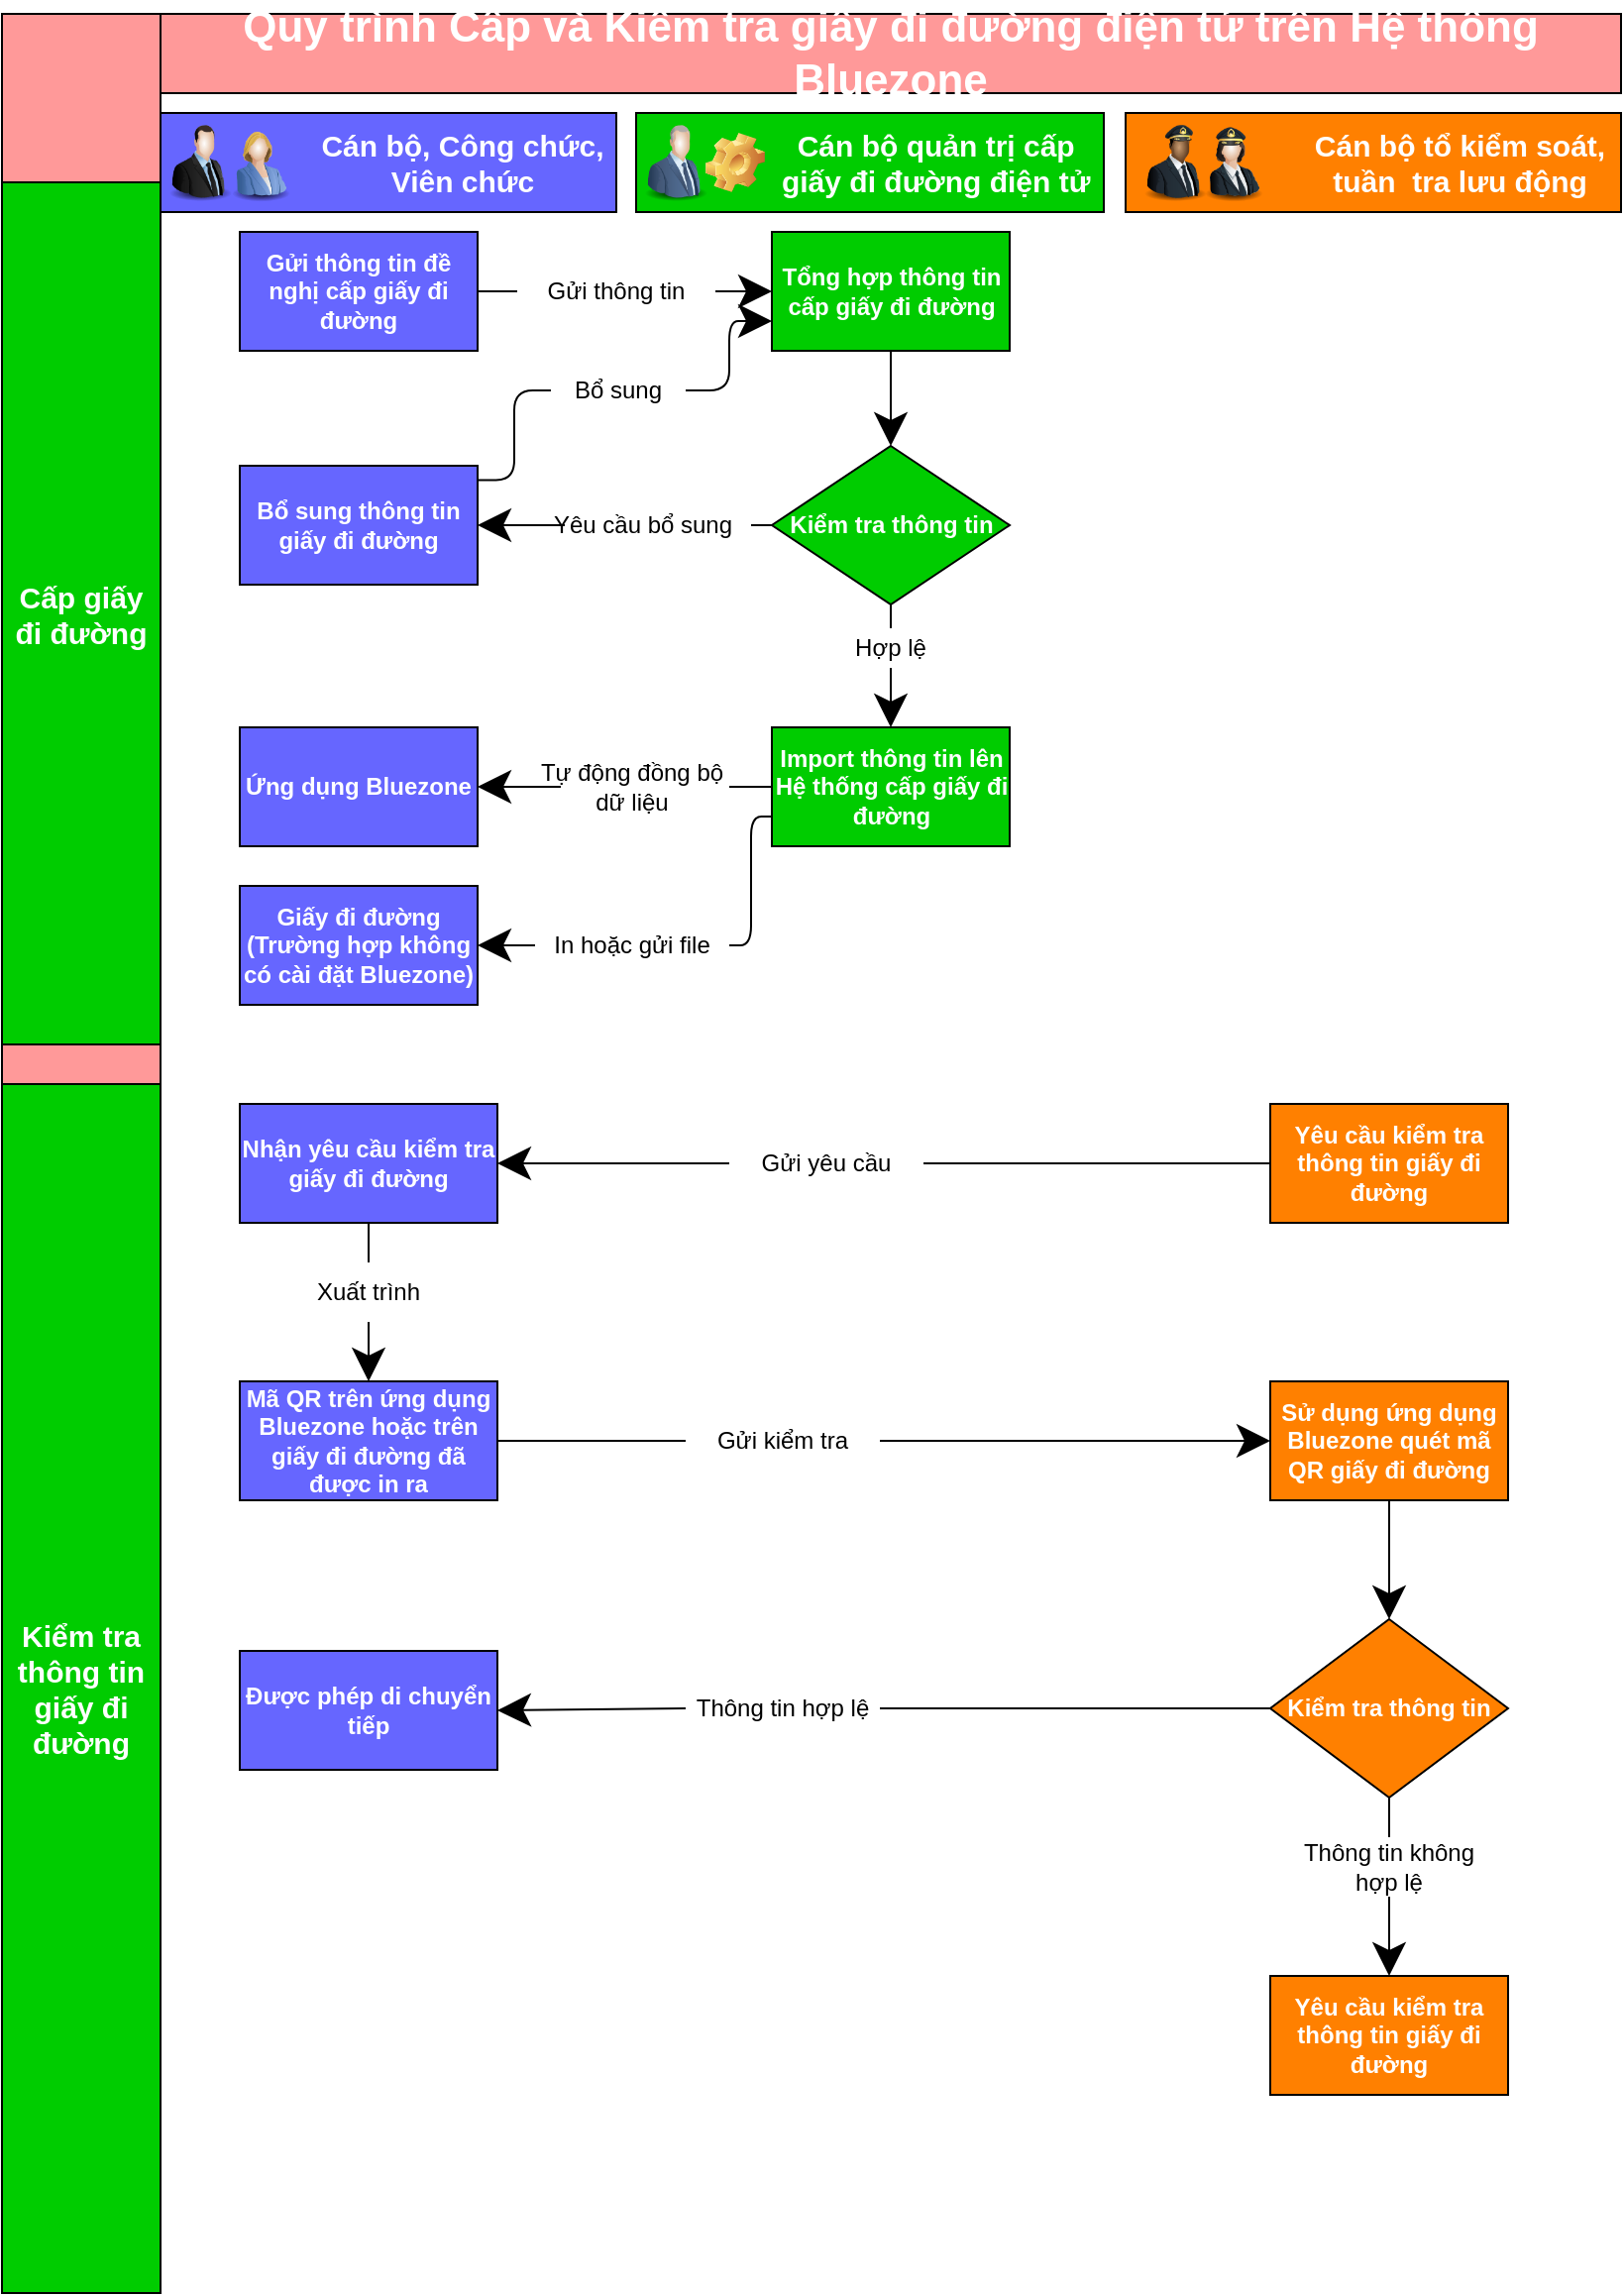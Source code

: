 <mxfile version="15.3.5" type="github">
  <diagram id="aXsHD7Z4nfJTBLjKKZMQ" name="Page-1">
    <mxGraphModel dx="494" dy="276" grid="1" gridSize="10" guides="1" tooltips="1" connect="1" arrows="1" fold="1" page="1" pageScale="1" pageWidth="827" pageHeight="1169" math="0" shadow="0">
      <root>
        <mxCell id="0" />
        <mxCell id="1" parent="0" />
        <mxCell id="8f64qvsZTYQRd2PqQDZX-1" value="&lt;b&gt;&lt;font style=&quot;font-size: 22px&quot; color=&quot;#ffffff&quot;&gt;Quy trình Cấp và Kiểm tra giấy đi đường điện tử trên Hệ thống Bluezone&lt;/font&gt;&lt;/b&gt;" style="rounded=0;whiteSpace=wrap;html=1;hachureGap=4;pointerEvents=0;fillColor=#FF9999;" parent="1" vertex="1">
          <mxGeometry x="90" y="10" width="737" height="40" as="geometry" />
        </mxCell>
        <mxCell id="8f64qvsZTYQRd2PqQDZX-15" value="&lt;font color=&quot;#ffffff&quot; size=&quot;1&quot;&gt;&lt;b style=&quot;font-size: 15px&quot;&gt;&amp;nbsp; &amp;nbsp; &amp;nbsp; &amp;nbsp; &amp;nbsp; &amp;nbsp; &amp;nbsp; &amp;nbsp; &amp;nbsp; &amp;nbsp;Cán bộ, Công chức,&amp;nbsp; &amp;nbsp; &amp;nbsp; &amp;nbsp; &amp;nbsp; &amp;nbsp; &amp;nbsp; &amp;nbsp; &amp;nbsp; &amp;nbsp; Viên chức&lt;/b&gt;&lt;/font&gt;" style="rounded=0;whiteSpace=wrap;html=1;hachureGap=4;pointerEvents=0;fillColor=#6666FF;" parent="1" vertex="1">
          <mxGeometry x="90" y="60" width="230" height="50" as="geometry" />
        </mxCell>
        <mxCell id="8f64qvsZTYQRd2PqQDZX-16" value="&lt;font color=&quot;#ffffff&quot; size=&quot;1&quot;&gt;&lt;b style=&quot;font-size: 15px&quot;&gt;&amp;nbsp; &amp;nbsp; &amp;nbsp; &amp;nbsp; &amp;nbsp; &amp;nbsp; &amp;nbsp; &amp;nbsp; &amp;nbsp; &amp;nbsp;Cán bộ quản trị cấp&amp;nbsp; &amp;nbsp; &amp;nbsp; &amp;nbsp; &amp;nbsp; &amp;nbsp; &amp;nbsp; &amp;nbsp; &amp;nbsp; &amp;nbsp; giấy đi đường điện tử&lt;/b&gt;&lt;/font&gt;" style="rounded=0;whiteSpace=wrap;html=1;hachureGap=4;pointerEvents=0;fillColor=#00CC00;" parent="1" vertex="1">
          <mxGeometry x="330" y="60" width="236" height="50" as="geometry" />
        </mxCell>
        <mxCell id="8f64qvsZTYQRd2PqQDZX-17" value="&lt;font color=&quot;#ffffff&quot; size=&quot;1&quot;&gt;&lt;b style=&quot;font-size: 15px&quot;&gt;&amp;nbsp; &amp;nbsp; &amp;nbsp; &amp;nbsp; &amp;nbsp; &amp;nbsp; &amp;nbsp; &amp;nbsp; &amp;nbsp; &amp;nbsp; &amp;nbsp; Cán bộ tổ kiểm soát,&amp;nbsp; &amp;nbsp; &amp;nbsp; &amp;nbsp; &amp;nbsp; &amp;nbsp; &amp;nbsp; &amp;nbsp; &amp;nbsp; &amp;nbsp; &amp;nbsp; &amp;nbsp;tuần&amp;nbsp; tra lưu động&lt;/b&gt;&lt;/font&gt;" style="rounded=0;whiteSpace=wrap;html=1;hachureGap=4;pointerEvents=0;fillColor=#FF8000;" parent="1" vertex="1">
          <mxGeometry x="577" y="60" width="250" height="50" as="geometry" />
        </mxCell>
        <mxCell id="8f64qvsZTYQRd2PqQDZX-18" value="" style="image;html=1;image=img/lib/clip_art/people/Suit_Man_128x128.png;hachureGap=4;pointerEvents=0;fillColor=#00CC00;" parent="1" vertex="1">
          <mxGeometry x="90" y="65" width="40" height="40" as="geometry" />
        </mxCell>
        <mxCell id="8f64qvsZTYQRd2PqQDZX-20" value="" style="image;html=1;image=img/lib/clip_art/people/Suit_Woman_Blue_128x128.png;hachureGap=4;pointerEvents=0;fillColor=#00CC00;" parent="1" vertex="1">
          <mxGeometry x="120" y="65" width="40" height="40" as="geometry" />
        </mxCell>
        <mxCell id="8f64qvsZTYQRd2PqQDZX-21" value="" style="image;html=1;image=img/lib/clip_art/people/Suit_Man_Blue_128x128.png;hachureGap=4;pointerEvents=0;fillColor=#00CC00;" parent="1" vertex="1">
          <mxGeometry x="330" y="65" width="40" height="40" as="geometry" />
        </mxCell>
        <mxCell id="8f64qvsZTYQRd2PqQDZX-22" value="" style="shape=image;html=1;verticalLabelPosition=bottom;verticalAlign=top;imageAspect=0;image=img/clipart/Gear_128x128.png;hachureGap=4;pointerEvents=0;fillColor=#00CC00;" parent="1" vertex="1">
          <mxGeometry x="365" y="70" width="30" height="30" as="geometry" />
        </mxCell>
        <mxCell id="8f64qvsZTYQRd2PqQDZX-23" value="" style="image;html=1;image=img/lib/clip_art/people/Pilot_Man_Black_128x128.png;hachureGap=4;pointerEvents=0;fillColor=#00CC00;" parent="1" vertex="1">
          <mxGeometry x="577" y="65" width="50" height="40" as="geometry" />
        </mxCell>
        <mxCell id="8f64qvsZTYQRd2PqQDZX-24" value="" style="image;html=1;image=img/lib/clip_art/people/Pilot_Woman_128x128.png;hachureGap=4;pointerEvents=0;fillColor=#00CC00;" parent="1" vertex="1">
          <mxGeometry x="601" y="65" width="60" height="40" as="geometry" />
        </mxCell>
        <mxCell id="8f64qvsZTYQRd2PqQDZX-26" value="&lt;font color=&quot;#ffffff&quot;&gt;&lt;b&gt;Gửi thông tin đề nghị cấp giấy đi đường&lt;/b&gt;&lt;/font&gt;" style="rounded=0;whiteSpace=wrap;html=1;hachureGap=4;pointerEvents=0;fillColor=#6666FF;" parent="1" vertex="1">
          <mxGeometry x="130" y="120" width="120" height="60" as="geometry" />
        </mxCell>
        <mxCell id="8f64qvsZTYQRd2PqQDZX-27" value="&lt;font color=&quot;#ffffff&quot;&gt;&lt;b&gt;Tổng hợp thông tin cấp giấy đi đường&lt;/b&gt;&lt;/font&gt;" style="rounded=0;whiteSpace=wrap;html=1;hachureGap=4;pointerEvents=0;fillColor=#00CC00;" parent="1" vertex="1">
          <mxGeometry x="398.5" y="120" width="120" height="60" as="geometry" />
        </mxCell>
        <mxCell id="8f64qvsZTYQRd2PqQDZX-28" value="&lt;b&gt;&lt;font color=&quot;#ffffff&quot;&gt;Kiểm tra thông tin&lt;/font&gt;&lt;/b&gt;" style="rhombus;whiteSpace=wrap;html=1;hachureGap=4;pointerEvents=0;fillColor=#00CC00;" parent="1" vertex="1">
          <mxGeometry x="398.5" y="228" width="120" height="80" as="geometry" />
        </mxCell>
        <mxCell id="8f64qvsZTYQRd2PqQDZX-29" value="&lt;font color=&quot;#ffffff&quot;&gt;&lt;b&gt;Bổ sung thông tin giấy đi đường&lt;/b&gt;&lt;/font&gt;" style="rounded=0;whiteSpace=wrap;html=1;hachureGap=4;pointerEvents=0;fillColor=#6666FF;" parent="1" vertex="1">
          <mxGeometry x="130" y="238" width="120" height="60" as="geometry" />
        </mxCell>
        <mxCell id="8f64qvsZTYQRd2PqQDZX-33" value="" style="edgeStyle=elbowEdgeStyle;elbow=horizontal;endArrow=classic;html=1;startSize=14;endSize=14;targetPerimeterSpacing=8;entryX=0;entryY=0.75;entryDx=0;entryDy=0;startArrow=none;" parent="1" target="8f64qvsZTYQRd2PqQDZX-27" edge="1" source="8f64qvsZTYQRd2PqQDZX-36">
          <mxGeometry width="50" height="50" relative="1" as="geometry">
            <mxPoint x="287" y="200" as="sourcePoint" />
            <mxPoint x="350" y="170" as="targetPoint" />
          </mxGeometry>
        </mxCell>
        <mxCell id="8f64qvsZTYQRd2PqQDZX-34" value="" style="endArrow=classic;html=1;startSize=14;endSize=14;targetPerimeterSpacing=8;exitX=0;exitY=0.5;exitDx=0;exitDy=0;entryX=1;entryY=0.5;entryDx=0;entryDy=0;startArrow=none;" parent="1" target="8f64qvsZTYQRd2PqQDZX-29" edge="1">
          <mxGeometry width="50" height="50" relative="1" as="geometry">
            <mxPoint x="294.0" y="268" as="sourcePoint" />
            <mxPoint x="410" y="170" as="targetPoint" />
          </mxGeometry>
        </mxCell>
        <mxCell id="8f64qvsZTYQRd2PqQDZX-35" value="" style="endArrow=classic;html=1;startSize=14;endSize=14;targetPerimeterSpacing=8;exitX=1;exitY=0.5;exitDx=0;exitDy=0;entryX=0;entryY=0.5;entryDx=0;entryDy=0;startArrow=none;" parent="1" source="8f64qvsZTYQRd2PqQDZX-37" target="8f64qvsZTYQRd2PqQDZX-27" edge="1">
          <mxGeometry width="50" height="50" relative="1" as="geometry">
            <mxPoint x="300" y="220" as="sourcePoint" />
            <mxPoint x="350" y="170" as="targetPoint" />
          </mxGeometry>
        </mxCell>
        <mxCell id="8f64qvsZTYQRd2PqQDZX-38" value="&lt;font color=&quot;#ffffff&quot;&gt;&lt;b&gt;Import thông tin lên Hệ thống cấp giấy đi đường&lt;/b&gt;&lt;/font&gt;" style="rounded=0;whiteSpace=wrap;html=1;hachureGap=4;pointerEvents=0;fillColor=#00CC00;" parent="1" vertex="1">
          <mxGeometry x="398.5" y="370" width="120" height="60" as="geometry" />
        </mxCell>
        <mxCell id="8f64qvsZTYQRd2PqQDZX-41" value="" style="endArrow=classic;html=1;startSize=14;endSize=14;sourcePerimeterSpacing=8;targetPerimeterSpacing=8;exitX=0.5;exitY=1;exitDx=0;exitDy=0;entryX=0.5;entryY=0;entryDx=0;entryDy=0;" parent="1" source="8f64qvsZTYQRd2PqQDZX-27" target="8f64qvsZTYQRd2PqQDZX-28" edge="1">
          <mxGeometry width="50" height="50" relative="1" as="geometry">
            <mxPoint x="365" y="300" as="sourcePoint" />
            <mxPoint x="415" y="250" as="targetPoint" />
          </mxGeometry>
        </mxCell>
        <mxCell id="8f64qvsZTYQRd2PqQDZX-40" value="Yêu cầu bổ sung" style="text;html=1;strokeColor=none;fillColor=none;align=center;verticalAlign=middle;whiteSpace=wrap;rounded=0;hachureGap=4;pointerEvents=0;" parent="1" vertex="1">
          <mxGeometry x="279" y="258" width="109" height="20" as="geometry" />
        </mxCell>
        <mxCell id="8f64qvsZTYQRd2PqQDZX-42" value="" style="endArrow=none;html=1;startSize=14;endSize=14;sourcePerimeterSpacing=8;exitX=0;exitY=0.5;exitDx=0;exitDy=0;entryX=1;entryY=0.5;entryDx=0;entryDy=0;" parent="1" source="8f64qvsZTYQRd2PqQDZX-28" target="8f64qvsZTYQRd2PqQDZX-40" edge="1">
          <mxGeometry width="50" height="50" relative="1" as="geometry">
            <mxPoint x="365" y="268" as="sourcePoint" />
            <mxPoint x="190" y="268" as="targetPoint" />
          </mxGeometry>
        </mxCell>
        <mxCell id="8f64qvsZTYQRd2PqQDZX-43" value="" style="edgeStyle=elbowEdgeStyle;elbow=horizontal;endArrow=none;html=1;startSize=14;endSize=14;sourcePerimeterSpacing=8;exitX=1.001;exitY=0.12;exitDx=0;exitDy=0;exitPerimeter=0;" parent="1" source="8f64qvsZTYQRd2PqQDZX-29" target="8f64qvsZTYQRd2PqQDZX-36" edge="1">
          <mxGeometry width="50" height="50" relative="1" as="geometry">
            <mxPoint x="250.12" y="245.2" as="sourcePoint" />
            <mxPoint x="279.0" y="200" as="targetPoint" />
          </mxGeometry>
        </mxCell>
        <mxCell id="8f64qvsZTYQRd2PqQDZX-45" value="" style="endArrow=classic;html=1;startSize=14;endSize=14;targetPerimeterSpacing=8;exitX=0.5;exitY=1;exitDx=0;exitDy=0;startArrow=none;entryX=0.5;entryY=0;entryDx=0;entryDy=0;" parent="1" source="8f64qvsZTYQRd2PqQDZX-50" target="8f64qvsZTYQRd2PqQDZX-38" edge="1">
          <mxGeometry width="50" height="50" relative="1" as="geometry">
            <mxPoint x="490.5" y="308" as="sourcePoint" />
            <mxPoint x="490" y="370" as="targetPoint" />
          </mxGeometry>
        </mxCell>
        <mxCell id="8f64qvsZTYQRd2PqQDZX-50" value="Hợp lệ" style="text;html=1;strokeColor=none;fillColor=none;align=center;verticalAlign=middle;whiteSpace=wrap;rounded=0;hachureGap=4;pointerEvents=0;" parent="1" vertex="1">
          <mxGeometry x="431" y="320" width="55" height="20" as="geometry" />
        </mxCell>
        <mxCell id="8f64qvsZTYQRd2PqQDZX-54" value="" style="endArrow=none;html=1;startSize=14;endSize=14;sourcePerimeterSpacing=8;exitX=0.5;exitY=1;exitDx=0;exitDy=0;entryX=0.5;entryY=0;entryDx=0;entryDy=0;" parent="1" target="8f64qvsZTYQRd2PqQDZX-50" edge="1" source="8f64qvsZTYQRd2PqQDZX-28">
          <mxGeometry width="50" height="50" relative="1" as="geometry">
            <mxPoint x="490.5" y="308" as="sourcePoint" />
            <mxPoint x="490.5" y="356" as="targetPoint" />
          </mxGeometry>
        </mxCell>
        <mxCell id="8f64qvsZTYQRd2PqQDZX-55" value="&lt;font color=&quot;#ffffff&quot;&gt;&lt;b&gt;Ứng dụng Bluezone&lt;/b&gt;&lt;/font&gt;" style="rounded=0;whiteSpace=wrap;html=1;hachureGap=4;pointerEvents=0;fillColor=#6666FF;" parent="1" vertex="1">
          <mxGeometry x="130" y="370" width="120" height="60" as="geometry" />
        </mxCell>
        <mxCell id="8f64qvsZTYQRd2PqQDZX-65" value="" style="endArrow=classic;html=1;startSize=14;endSize=14;targetPerimeterSpacing=8;exitX=0;exitY=0.5;exitDx=0;exitDy=0;entryX=1;entryY=0.5;entryDx=0;entryDy=0;startArrow=none;" parent="1" target="8f64qvsZTYQRd2PqQDZX-55" edge="1">
          <mxGeometry width="50" height="50" relative="1" as="geometry">
            <mxPoint x="292.0" y="400" as="sourcePoint" />
            <mxPoint x="390" y="330" as="targetPoint" />
          </mxGeometry>
        </mxCell>
        <mxCell id="8f64qvsZTYQRd2PqQDZX-47" value="Tự động đồng bộ dữ liệu" style="text;html=1;strokeColor=none;fillColor=none;align=center;verticalAlign=middle;whiteSpace=wrap;rounded=0;hachureGap=4;pointerEvents=0;" parent="1" vertex="1">
          <mxGeometry x="279" y="390" width="98" height="20" as="geometry" />
        </mxCell>
        <mxCell id="8f64qvsZTYQRd2PqQDZX-66" value="" style="endArrow=none;html=1;startSize=14;endSize=14;sourcePerimeterSpacing=8;exitX=0;exitY=0.5;exitDx=0;exitDy=0;entryX=1;entryY=0.5;entryDx=0;entryDy=0;" parent="1" source="8f64qvsZTYQRd2PqQDZX-38" target="8f64qvsZTYQRd2PqQDZX-47" edge="1">
          <mxGeometry width="50" height="50" relative="1" as="geometry">
            <mxPoint x="365" y="400" as="sourcePoint" />
            <mxPoint x="190" y="400" as="targetPoint" />
          </mxGeometry>
        </mxCell>
        <mxCell id="8f64qvsZTYQRd2PqQDZX-67" value="&lt;font color=&quot;#ffffff&quot;&gt;&lt;b&gt;Giấy đi đường (Trường hợp không có cài đặt Bluezone)&lt;/b&gt;&lt;/font&gt;" style="rounded=0;whiteSpace=wrap;html=1;hachureGap=4;pointerEvents=0;fillColor=#6666FF;" parent="1" vertex="1">
          <mxGeometry x="130" y="450" width="120" height="60" as="geometry" />
        </mxCell>
        <mxCell id="8f64qvsZTYQRd2PqQDZX-69" value="" style="edgeStyle=elbowEdgeStyle;elbow=horizontal;endArrow=classic;html=1;startSize=14;endSize=14;targetPerimeterSpacing=8;entryX=1;entryY=0.5;entryDx=0;entryDy=0;entryPerimeter=0;startArrow=none;" parent="1" source="8f64qvsZTYQRd2PqQDZX-70" target="8f64qvsZTYQRd2PqQDZX-67" edge="1">
          <mxGeometry width="50" height="50" relative="1" as="geometry">
            <mxPoint x="299.5" y="480" as="sourcePoint" />
            <mxPoint x="403" y="490" as="targetPoint" />
            <Array as="points" />
          </mxGeometry>
        </mxCell>
        <mxCell id="8f64qvsZTYQRd2PqQDZX-70" value="In hoặc gửi file" style="text;html=1;strokeColor=none;fillColor=none;align=center;verticalAlign=middle;whiteSpace=wrap;rounded=0;hachureGap=4;pointerEvents=0;" parent="1" vertex="1">
          <mxGeometry x="279" y="470" width="98" height="20" as="geometry" />
        </mxCell>
        <mxCell id="8f64qvsZTYQRd2PqQDZX-71" value="" style="edgeStyle=elbowEdgeStyle;elbow=horizontal;endArrow=none;html=1;startSize=14;endSize=14;sourcePerimeterSpacing=8;exitX=0;exitY=0.75;exitDx=0;exitDy=0;entryX=1;entryY=0.5;entryDx=0;entryDy=0;entryPerimeter=0;" parent="1" source="8f64qvsZTYQRd2PqQDZX-38" target="8f64qvsZTYQRd2PqQDZX-70" edge="1">
          <mxGeometry width="50" height="50" relative="1" as="geometry">
            <mxPoint x="365" y="400" as="sourcePoint" />
            <mxPoint x="190" y="480" as="targetPoint" />
            <Array as="points" />
          </mxGeometry>
        </mxCell>
        <mxCell id="8f64qvsZTYQRd2PqQDZX-72" value="&lt;font color=&quot;#ffffff&quot;&gt;&lt;b&gt;Yêu cầu kiểm tra thông tin giấy đi đường&lt;/b&gt;&lt;/font&gt;" style="rounded=0;whiteSpace=wrap;html=1;hachureGap=4;pointerEvents=0;fillColor=#FF8000;" parent="1" vertex="1">
          <mxGeometry x="650" y="560" width="120" height="60" as="geometry" />
        </mxCell>
        <mxCell id="8f64qvsZTYQRd2PqQDZX-73" value="" style="rounded=0;whiteSpace=wrap;html=1;hachureGap=4;pointerEvents=0;fillColor=#FF9999;" parent="1" vertex="1">
          <mxGeometry x="10" y="10" width="80" height="1150" as="geometry" />
        </mxCell>
        <mxCell id="8f64qvsZTYQRd2PqQDZX-74" value="&lt;b&gt;&lt;font style=&quot;font-size: 15px&quot; color=&quot;#ffffff&quot;&gt;Cấp giấy đi đường&lt;/font&gt;&lt;/b&gt;" style="rounded=0;whiteSpace=wrap;html=1;hachureGap=4;pointerEvents=0;fillColor=#00CC00;" parent="1" vertex="1">
          <mxGeometry x="10" y="95" width="80" height="435" as="geometry" />
        </mxCell>
        <mxCell id="8f64qvsZTYQRd2PqQDZX-75" value="&lt;b&gt;&lt;font style=&quot;font-size: 15px&quot; color=&quot;#ffffff&quot;&gt;Kiểm tra thông tin giấy đi đường&lt;/font&gt;&lt;/b&gt;" style="rounded=0;whiteSpace=wrap;html=1;hachureGap=4;pointerEvents=0;fillColor=#00CC00;" parent="1" vertex="1">
          <mxGeometry x="10" y="550" width="80" height="610" as="geometry" />
        </mxCell>
        <mxCell id="8f64qvsZTYQRd2PqQDZX-76" value="&lt;font color=&quot;#ffffff&quot;&gt;&lt;b&gt;Nhận yêu cầu kiểm tra giấy đi đường&lt;/b&gt;&lt;/font&gt;" style="rounded=0;whiteSpace=wrap;html=1;hachureGap=4;pointerEvents=0;fillColor=#6666FF;" parent="1" vertex="1">
          <mxGeometry x="130" y="560" width="130" height="60" as="geometry" />
        </mxCell>
        <mxCell id="8f64qvsZTYQRd2PqQDZX-77" value="" style="endArrow=classic;html=1;startSize=14;endSize=14;targetPerimeterSpacing=8;entryX=1;entryY=0.5;entryDx=0;entryDy=0;startArrow=none;exitX=0;exitY=0.5;exitDx=0;exitDy=0;" parent="1" source="8f64qvsZTYQRd2PqQDZX-85" target="8f64qvsZTYQRd2PqQDZX-76" edge="1">
          <mxGeometry width="50" height="50" relative="1" as="geometry">
            <mxPoint x="480" y="590" as="sourcePoint" />
            <mxPoint x="503" y="590" as="targetPoint" />
          </mxGeometry>
        </mxCell>
        <mxCell id="8f64qvsZTYQRd2PqQDZX-80" value="&lt;font color=&quot;#ffffff&quot;&gt;&lt;b&gt;Mã QR trên ứng dụng Bluezone hoặc trên giấy đi đường đã được in ra&lt;/b&gt;&lt;/font&gt;" style="rounded=0;whiteSpace=wrap;html=1;hachureGap=4;pointerEvents=0;fillColor=#6666FF;" parent="1" vertex="1">
          <mxGeometry x="130" y="700" width="130" height="60" as="geometry" />
        </mxCell>
        <mxCell id="8f64qvsZTYQRd2PqQDZX-81" value="&lt;b&gt;&lt;font color=&quot;#ffffff&quot;&gt;Kiểm tra thông tin&lt;/font&gt;&lt;/b&gt;" style="rhombus;whiteSpace=wrap;html=1;hachureGap=4;pointerEvents=0;fillColor=#FF8000;" parent="1" vertex="1">
          <mxGeometry x="650" y="820" width="120" height="90" as="geometry" />
        </mxCell>
        <mxCell id="8f64qvsZTYQRd2PqQDZX-82" value="" style="endArrow=classic;html=1;startSize=14;endSize=14;targetPerimeterSpacing=8;exitX=0.5;exitY=1;exitDx=0;exitDy=0;entryX=0.5;entryY=0;entryDx=0;entryDy=0;startArrow=none;" parent="1" source="8f64qvsZTYQRd2PqQDZX-90" target="8f64qvsZTYQRd2PqQDZX-80" edge="1">
          <mxGeometry width="50" height="50" relative="1" as="geometry">
            <mxPoint x="370" y="710" as="sourcePoint" />
            <mxPoint x="420" y="660" as="targetPoint" />
          </mxGeometry>
        </mxCell>
        <mxCell id="8f64qvsZTYQRd2PqQDZX-83" value="&lt;font color=&quot;#ffffff&quot;&gt;&lt;b&gt;Sử dụng ứng dụng Bluezone quét mã QR giấy đi đường&lt;/b&gt;&lt;/font&gt;" style="rounded=0;whiteSpace=wrap;html=1;hachureGap=4;pointerEvents=0;fillColor=#FF8000;" parent="1" vertex="1">
          <mxGeometry x="650" y="700" width="120" height="60" as="geometry" />
        </mxCell>
        <mxCell id="8f64qvsZTYQRd2PqQDZX-84" value="" style="endArrow=classic;html=1;startSize=14;endSize=14;targetPerimeterSpacing=8;entryX=0;entryY=0.5;entryDx=0;entryDy=0;startArrow=none;exitX=1;exitY=0.5;exitDx=0;exitDy=0;" parent="1" source="8f64qvsZTYQRd2PqQDZX-87" target="8f64qvsZTYQRd2PqQDZX-83" edge="1">
          <mxGeometry width="50" height="50" relative="1" as="geometry">
            <mxPoint x="643" y="820" as="sourcePoint" />
            <mxPoint x="183" y="820" as="targetPoint" />
          </mxGeometry>
        </mxCell>
        <mxCell id="8f64qvsZTYQRd2PqQDZX-85" value="Gửi yêu cầu" style="text;html=1;strokeColor=none;fillColor=none;align=center;verticalAlign=middle;whiteSpace=wrap;rounded=0;hachureGap=4;pointerEvents=0;" parent="1" vertex="1">
          <mxGeometry x="377" y="570" width="98" height="40" as="geometry" />
        </mxCell>
        <mxCell id="8f64qvsZTYQRd2PqQDZX-86" value="" style="endArrow=none;html=1;startSize=14;endSize=14;entryX=1;entryY=0.5;entryDx=0;entryDy=0;startArrow=none;exitX=0;exitY=0.5;exitDx=0;exitDy=0;" parent="1" source="8f64qvsZTYQRd2PqQDZX-72" target="8f64qvsZTYQRd2PqQDZX-85" edge="1">
          <mxGeometry width="50" height="50" relative="1" as="geometry">
            <mxPoint x="650" y="590" as="sourcePoint" />
            <mxPoint x="190" y="590" as="targetPoint" />
          </mxGeometry>
        </mxCell>
        <mxCell id="8f64qvsZTYQRd2PqQDZX-87" value="Gửi kiểm tra" style="text;html=1;strokeColor=none;fillColor=none;align=center;verticalAlign=middle;whiteSpace=wrap;rounded=0;hachureGap=4;pointerEvents=0;" parent="1" vertex="1">
          <mxGeometry x="355" y="715" width="98" height="30" as="geometry" />
        </mxCell>
        <mxCell id="8f64qvsZTYQRd2PqQDZX-89" value="" style="endArrow=none;html=1;startSize=14;endSize=14;entryX=0;entryY=0.5;entryDx=0;entryDy=0;startArrow=none;exitX=1;exitY=0.5;exitDx=0;exitDy=0;" parent="1" source="8f64qvsZTYQRd2PqQDZX-80" target="8f64qvsZTYQRd2PqQDZX-87" edge="1">
          <mxGeometry width="50" height="50" relative="1" as="geometry">
            <mxPoint x="190" y="730" as="sourcePoint" />
            <mxPoint x="650" y="730" as="targetPoint" />
          </mxGeometry>
        </mxCell>
        <mxCell id="8f64qvsZTYQRd2PqQDZX-90" value="Xuất trình" style="text;html=1;strokeColor=none;fillColor=none;align=center;verticalAlign=middle;whiteSpace=wrap;rounded=0;hachureGap=4;pointerEvents=0;" parent="1" vertex="1">
          <mxGeometry x="146" y="640" width="98" height="30" as="geometry" />
        </mxCell>
        <mxCell id="8f64qvsZTYQRd2PqQDZX-91" value="" style="endArrow=none;html=1;startSize=14;endSize=14;sourcePerimeterSpacing=8;exitX=0.5;exitY=1;exitDx=0;exitDy=0;entryX=0.5;entryY=0;entryDx=0;entryDy=0;" parent="1" source="8f64qvsZTYQRd2PqQDZX-76" target="8f64qvsZTYQRd2PqQDZX-90" edge="1">
          <mxGeometry width="50" height="50" relative="1" as="geometry">
            <mxPoint x="200" y="620" as="sourcePoint" />
            <mxPoint x="200" y="700" as="targetPoint" />
          </mxGeometry>
        </mxCell>
        <mxCell id="33yD9v1-QD8rOYYIZOmJ-1" value="" style="endArrow=classic;html=1;startSize=14;endSize=14;sourcePerimeterSpacing=8;targetPerimeterSpacing=8;exitX=0.5;exitY=1;exitDx=0;exitDy=0;entryX=0.5;entryY=0;entryDx=0;entryDy=0;" edge="1" parent="1" source="8f64qvsZTYQRd2PqQDZX-83" target="8f64qvsZTYQRd2PqQDZX-81">
          <mxGeometry width="50" height="50" relative="1" as="geometry">
            <mxPoint x="300" y="900" as="sourcePoint" />
            <mxPoint x="350" y="850" as="targetPoint" />
          </mxGeometry>
        </mxCell>
        <mxCell id="33yD9v1-QD8rOYYIZOmJ-2" value="&lt;font color=&quot;#ffffff&quot;&gt;&lt;b&gt;Được phép di chuyển tiếp&lt;/b&gt;&lt;/font&gt;" style="rounded=0;whiteSpace=wrap;html=1;hachureGap=4;pointerEvents=0;fillColor=#6666FF;" vertex="1" parent="1">
          <mxGeometry x="130" y="836" width="130" height="60" as="geometry" />
        </mxCell>
        <mxCell id="33yD9v1-QD8rOYYIZOmJ-4" value="" style="endArrow=classic;html=1;startSize=14;endSize=14;targetPerimeterSpacing=8;exitX=0;exitY=0.5;exitDx=0;exitDy=0;startArrow=none;entryX=1;entryY=0.5;entryDx=0;entryDy=0;" edge="1" parent="1" source="33yD9v1-QD8rOYYIZOmJ-5" target="33yD9v1-QD8rOYYIZOmJ-2">
          <mxGeometry width="50" height="50" relative="1" as="geometry">
            <mxPoint x="300" y="910" as="sourcePoint" />
            <mxPoint x="260" y="865" as="targetPoint" />
          </mxGeometry>
        </mxCell>
        <mxCell id="33yD9v1-QD8rOYYIZOmJ-5" value="Thông tin hợp lệ" style="text;html=1;strokeColor=none;fillColor=none;align=center;verticalAlign=middle;whiteSpace=wrap;rounded=0;hachureGap=4;pointerEvents=0;" vertex="1" parent="1">
          <mxGeometry x="355" y="850" width="98" height="30" as="geometry" />
        </mxCell>
        <mxCell id="33yD9v1-QD8rOYYIZOmJ-7" value="" style="endArrow=none;html=1;startSize=14;endSize=14;sourcePerimeterSpacing=8;exitX=0;exitY=0.5;exitDx=0;exitDy=0;" edge="1" parent="1" source="8f64qvsZTYQRd2PqQDZX-81" target="33yD9v1-QD8rOYYIZOmJ-5">
          <mxGeometry width="50" height="50" relative="1" as="geometry">
            <mxPoint x="650" y="865" as="sourcePoint" />
            <mxPoint x="190" y="865" as="targetPoint" />
          </mxGeometry>
        </mxCell>
        <mxCell id="33yD9v1-QD8rOYYIZOmJ-8" value="&lt;font color=&quot;#ffffff&quot;&gt;&lt;b&gt;Yêu cầu kiểm tra thông tin giấy đi đường&lt;/b&gt;&lt;/font&gt;" style="rounded=0;whiteSpace=wrap;html=1;hachureGap=4;pointerEvents=0;fillColor=#FF8000;" vertex="1" parent="1">
          <mxGeometry x="650" y="1000" width="120" height="60" as="geometry" />
        </mxCell>
        <mxCell id="33yD9v1-QD8rOYYIZOmJ-9" value="" style="endArrow=classic;html=1;startSize=14;endSize=14;targetPerimeterSpacing=8;exitX=0.5;exitY=1;exitDx=0;exitDy=0;entryX=0.5;entryY=0;entryDx=0;entryDy=0;startArrow=none;" edge="1" parent="1" source="33yD9v1-QD8rOYYIZOmJ-10" target="33yD9v1-QD8rOYYIZOmJ-8">
          <mxGeometry width="50" height="50" relative="1" as="geometry">
            <mxPoint x="590" y="1000" as="sourcePoint" />
            <mxPoint x="640" y="950" as="targetPoint" />
          </mxGeometry>
        </mxCell>
        <mxCell id="33yD9v1-QD8rOYYIZOmJ-10" value="Thông tin không hợp lệ" style="text;html=1;strokeColor=none;fillColor=none;align=center;verticalAlign=middle;whiteSpace=wrap;rounded=0;hachureGap=4;pointerEvents=0;" vertex="1" parent="1">
          <mxGeometry x="661" y="930" width="98" height="30" as="geometry" />
        </mxCell>
        <mxCell id="33yD9v1-QD8rOYYIZOmJ-11" value="" style="endArrow=none;html=1;startSize=14;endSize=14;sourcePerimeterSpacing=8;exitX=0.5;exitY=1;exitDx=0;exitDy=0;entryX=0.5;entryY=0;entryDx=0;entryDy=0;" edge="1" parent="1" source="8f64qvsZTYQRd2PqQDZX-81" target="33yD9v1-QD8rOYYIZOmJ-10">
          <mxGeometry width="50" height="50" relative="1" as="geometry">
            <mxPoint x="710" y="910" as="sourcePoint" />
            <mxPoint x="710" y="1000" as="targetPoint" />
          </mxGeometry>
        </mxCell>
        <mxCell id="8f64qvsZTYQRd2PqQDZX-37" value="Gửi thông tin" style="text;html=1;strokeColor=none;fillColor=none;align=center;verticalAlign=middle;whiteSpace=wrap;rounded=0;hachureGap=4;pointerEvents=0;" parent="1" vertex="1">
          <mxGeometry x="270" y="140" width="100" height="20" as="geometry" />
        </mxCell>
        <mxCell id="33yD9v1-QD8rOYYIZOmJ-14" value="" style="endArrow=none;html=1;startSize=14;endSize=14;sourcePerimeterSpacing=8;exitX=1;exitY=0.5;exitDx=0;exitDy=0;entryX=0;entryY=0.5;entryDx=0;entryDy=0;" edge="1" parent="1" source="8f64qvsZTYQRd2PqQDZX-26" target="8f64qvsZTYQRd2PqQDZX-37">
          <mxGeometry width="50" height="50" relative="1" as="geometry">
            <mxPoint x="250.0" y="150" as="sourcePoint" />
            <mxPoint x="430" y="150" as="targetPoint" />
          </mxGeometry>
        </mxCell>
        <mxCell id="8f64qvsZTYQRd2PqQDZX-36" value="Bổ sung" style="text;html=1;strokeColor=none;fillColor=none;align=center;verticalAlign=middle;whiteSpace=wrap;rounded=0;hachureGap=4;pointerEvents=0;" parent="1" vertex="1">
          <mxGeometry x="287" y="190" width="68" height="20" as="geometry" />
        </mxCell>
      </root>
    </mxGraphModel>
  </diagram>
</mxfile>
